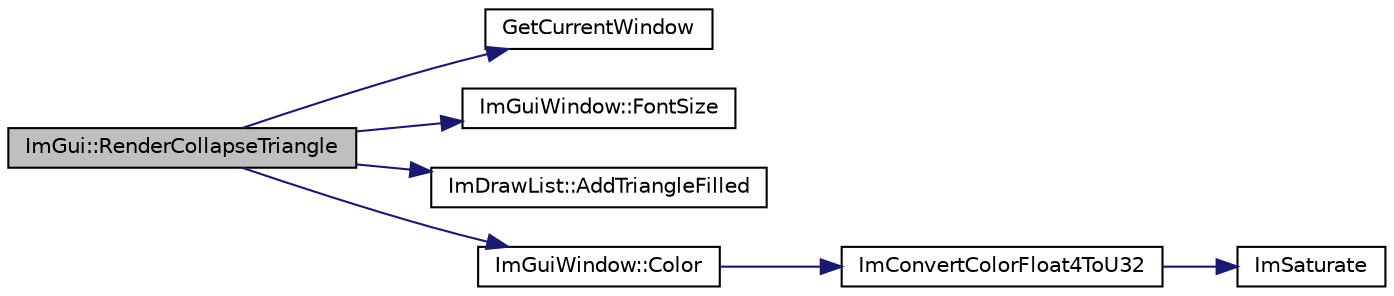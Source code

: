 digraph "ImGui::RenderCollapseTriangle"
{
 // INTERACTIVE_SVG=YES
  edge [fontname="Helvetica",fontsize="10",labelfontname="Helvetica",labelfontsize="10"];
  node [fontname="Helvetica",fontsize="10",shape=record];
  rankdir="LR";
  Node1 [label="ImGui::RenderCollapseTriangle",height=0.2,width=0.4,color="black", fillcolor="grey75", style="filled" fontcolor="black"];
  Node1 -> Node2 [color="midnightblue",fontsize="10",style="solid",fontname="Helvetica"];
  Node2 [label="GetCurrentWindow",height=0.2,width=0.4,color="black", fillcolor="white", style="filled",URL="$imgui_8cpp.html#adf96ede6decde2f532a9cfd91deff1b7"];
  Node1 -> Node3 [color="midnightblue",fontsize="10",style="solid",fontname="Helvetica"];
  Node3 [label="ImGuiWindow::FontSize",height=0.2,width=0.4,color="black", fillcolor="white", style="filled",URL="$struct_im_gui_window.html#a67007799e318d08070b70387ec28d791"];
  Node1 -> Node4 [color="midnightblue",fontsize="10",style="solid",fontname="Helvetica"];
  Node4 [label="ImDrawList::AddTriangleFilled",height=0.2,width=0.4,color="black", fillcolor="white", style="filled",URL="$struct_im_draw_list.html#a2395370cf2dab19fce3c0e2542cd4f25"];
  Node1 -> Node5 [color="midnightblue",fontsize="10",style="solid",fontname="Helvetica"];
  Node5 [label="ImGuiWindow::Color",height=0.2,width=0.4,color="black", fillcolor="white", style="filled",URL="$struct_im_gui_window.html#a1e075e3d3b49bef5a694c4f53827a9a5"];
  Node5 -> Node6 [color="midnightblue",fontsize="10",style="solid",fontname="Helvetica"];
  Node6 [label="ImConvertColorFloat4ToU32",height=0.2,width=0.4,color="black", fillcolor="white", style="filled",URL="$imgui_8cpp.html#a81e5cf9c5829b5dafb80c17bd00db909"];
  Node6 -> Node7 [color="midnightblue",fontsize="10",style="solid",fontname="Helvetica"];
  Node7 [label="ImSaturate",height=0.2,width=0.4,color="black", fillcolor="white", style="filled",URL="$imgui_8cpp.html#acab424daf09fa4cb151b56403d8afcae"];
}
